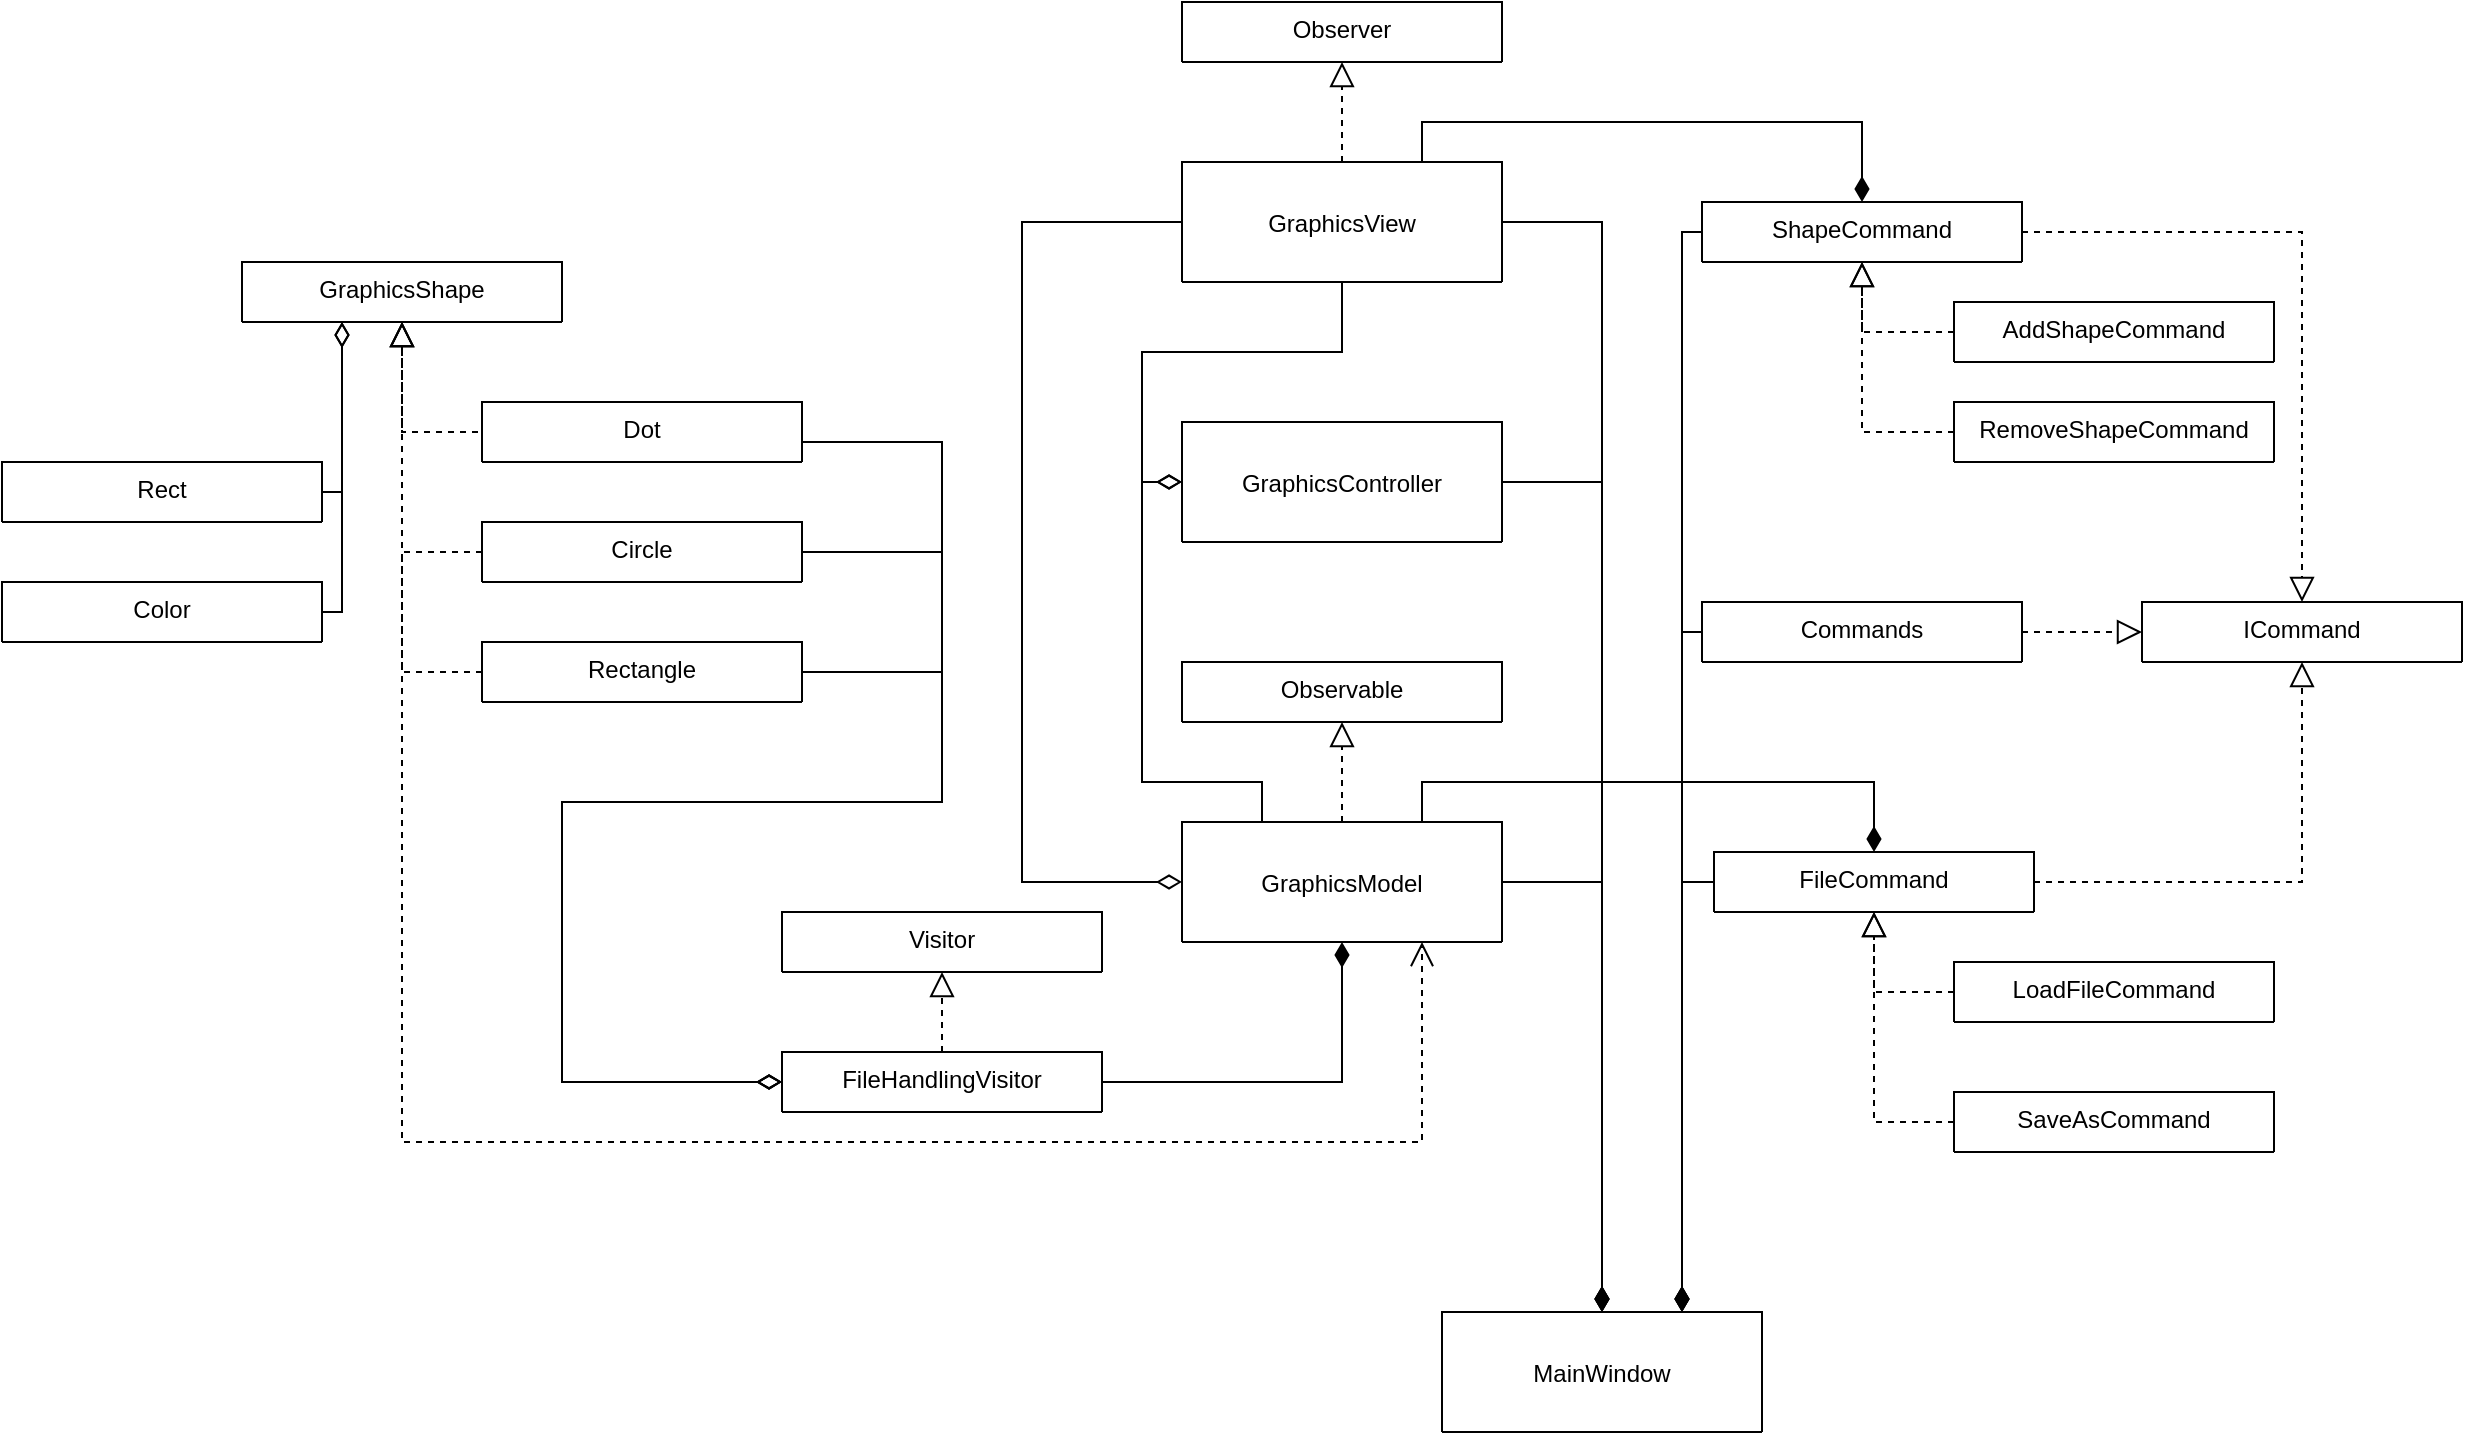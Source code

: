 <mxfile version="14.8.4" type="github">
  <diagram id="C5RBs43oDa-KdzZeNtuy" name="Page-1">
    <mxGraphModel dx="1673" dy="2111" grid="1" gridSize="10" guides="1" tooltips="1" connect="1" arrows="1" fold="1" page="1" pageScale="1" pageWidth="827" pageHeight="1169" math="0" shadow="0">
      <root>
        <mxCell id="WIyWlLk6GJQsqaUBKTNV-0" />
        <mxCell id="WIyWlLk6GJQsqaUBKTNV-1" parent="WIyWlLk6GJQsqaUBKTNV-0" />
        <mxCell id="zkfFHV4jXpPFQw0GAbJ--13" value="GraphicsShape" style="swimlane;fontStyle=0;align=center;verticalAlign=top;childLayout=stackLayout;horizontal=1;startSize=88;horizontalStack=0;resizeParent=1;resizeLast=0;collapsible=1;marginBottom=0;rounded=0;shadow=0;strokeWidth=1;" parent="WIyWlLk6GJQsqaUBKTNV-1" vertex="1">
          <mxGeometry x="340" y="30" width="160" height="30" as="geometry">
            <mxRectangle x="340" y="380" width="170" height="26" as="alternateBounds" />
          </mxGeometry>
        </mxCell>
        <mxCell id="LPZnfpVyv1bswas0fNOc-4" style="edgeStyle=orthogonalEdgeStyle;rounded=0;orthogonalLoop=1;jettySize=auto;html=1;exitX=1;exitY=0.5;exitDx=0;exitDy=0;entryX=0.5;entryY=1;entryDx=0;entryDy=0;endSize=10;endArrow=block;endFill=0;dashed=1;" edge="1" parent="WIyWlLk6GJQsqaUBKTNV-1" source="LPZnfpVyv1bswas0fNOc-0" target="zkfFHV4jXpPFQw0GAbJ--13">
          <mxGeometry relative="1" as="geometry">
            <Array as="points">
              <mxPoint x="420" y="115" />
            </Array>
          </mxGeometry>
        </mxCell>
        <mxCell id="LPZnfpVyv1bswas0fNOc-118" style="edgeStyle=orthogonalEdgeStyle;rounded=0;orthogonalLoop=1;jettySize=auto;html=1;entryX=0;entryY=0.5;entryDx=0;entryDy=0;endArrow=diamondThin;endFill=0;endSize=10;exitX=1;exitY=0.5;exitDx=0;exitDy=0;" edge="1" parent="WIyWlLk6GJQsqaUBKTNV-1" source="LPZnfpVyv1bswas0fNOc-2" target="LPZnfpVyv1bswas0fNOc-93">
          <mxGeometry relative="1" as="geometry">
            <Array as="points">
              <mxPoint x="690" y="235" />
              <mxPoint x="690" y="300" />
              <mxPoint x="500" y="300" />
              <mxPoint x="500" y="440" />
            </Array>
          </mxGeometry>
        </mxCell>
        <mxCell id="LPZnfpVyv1bswas0fNOc-0" value="Dot" style="swimlane;fontStyle=0;align=center;verticalAlign=top;childLayout=stackLayout;horizontal=1;startSize=88;horizontalStack=0;resizeParent=1;resizeLast=0;collapsible=1;marginBottom=0;rounded=0;shadow=0;strokeWidth=1;" vertex="1" parent="WIyWlLk6GJQsqaUBKTNV-1">
          <mxGeometry x="460" y="100" width="160" height="30" as="geometry">
            <mxRectangle x="340" y="380" width="170" height="26" as="alternateBounds" />
          </mxGeometry>
        </mxCell>
        <mxCell id="LPZnfpVyv1bswas0fNOc-5" style="edgeStyle=orthogonalEdgeStyle;rounded=0;orthogonalLoop=1;jettySize=auto;html=1;exitX=0;exitY=0.5;exitDx=0;exitDy=0;endSize=10;endArrow=block;endFill=0;dashed=1;" edge="1" parent="WIyWlLk6GJQsqaUBKTNV-1" source="LPZnfpVyv1bswas0fNOc-1">
          <mxGeometry relative="1" as="geometry">
            <mxPoint x="420" y="60" as="targetPoint" />
            <Array as="points">
              <mxPoint x="420" y="175" />
            </Array>
          </mxGeometry>
        </mxCell>
        <mxCell id="LPZnfpVyv1bswas0fNOc-117" style="edgeStyle=orthogonalEdgeStyle;rounded=0;orthogonalLoop=1;jettySize=auto;html=1;entryX=0;entryY=0.5;entryDx=0;entryDy=0;endArrow=diamondThin;endFill=0;endSize=10;exitX=1;exitY=0.5;exitDx=0;exitDy=0;" edge="1" parent="WIyWlLk6GJQsqaUBKTNV-1" source="LPZnfpVyv1bswas0fNOc-1" target="LPZnfpVyv1bswas0fNOc-93">
          <mxGeometry relative="1" as="geometry">
            <Array as="points">
              <mxPoint x="690" y="175" />
              <mxPoint x="690" y="300" />
              <mxPoint x="500" y="300" />
              <mxPoint x="500" y="440" />
            </Array>
          </mxGeometry>
        </mxCell>
        <mxCell id="LPZnfpVyv1bswas0fNOc-1" value="Circle" style="swimlane;fontStyle=0;align=center;verticalAlign=top;childLayout=stackLayout;horizontal=1;startSize=88;horizontalStack=0;resizeParent=1;resizeLast=0;collapsible=1;marginBottom=0;rounded=0;shadow=0;strokeWidth=1;" vertex="1" parent="WIyWlLk6GJQsqaUBKTNV-1">
          <mxGeometry x="460" y="160" width="160" height="30" as="geometry">
            <mxRectangle x="340" y="380" width="170" height="26" as="alternateBounds" />
          </mxGeometry>
        </mxCell>
        <mxCell id="LPZnfpVyv1bswas0fNOc-6" style="edgeStyle=orthogonalEdgeStyle;rounded=0;orthogonalLoop=1;jettySize=auto;html=1;exitX=0;exitY=0.5;exitDx=0;exitDy=0;endSize=10;endArrow=block;endFill=0;dashed=1;" edge="1" parent="WIyWlLk6GJQsqaUBKTNV-1" source="LPZnfpVyv1bswas0fNOc-2">
          <mxGeometry relative="1" as="geometry">
            <mxPoint x="420" y="60" as="targetPoint" />
            <Array as="points">
              <mxPoint x="420" y="235" />
            </Array>
          </mxGeometry>
        </mxCell>
        <mxCell id="LPZnfpVyv1bswas0fNOc-116" style="edgeStyle=orthogonalEdgeStyle;rounded=0;orthogonalLoop=1;jettySize=auto;html=1;endArrow=diamondThin;endFill=0;endSize=10;exitX=1;exitY=0.5;exitDx=0;exitDy=0;entryX=0;entryY=0.5;entryDx=0;entryDy=0;" edge="1" parent="WIyWlLk6GJQsqaUBKTNV-1" source="LPZnfpVyv1bswas0fNOc-0" target="LPZnfpVyv1bswas0fNOc-93">
          <mxGeometry relative="1" as="geometry">
            <mxPoint x="570" y="145" as="sourcePoint" />
            <mxPoint x="470" y="450" as="targetPoint" />
            <Array as="points">
              <mxPoint x="620" y="120" />
              <mxPoint x="690" y="120" />
              <mxPoint x="690" y="300" />
              <mxPoint x="500" y="300" />
              <mxPoint x="500" y="440" />
            </Array>
          </mxGeometry>
        </mxCell>
        <mxCell id="LPZnfpVyv1bswas0fNOc-2" value="Rectangle" style="swimlane;fontStyle=0;align=center;verticalAlign=top;childLayout=stackLayout;horizontal=1;startSize=88;horizontalStack=0;resizeParent=1;resizeLast=0;collapsible=1;marginBottom=0;rounded=0;shadow=0;strokeWidth=1;" vertex="1" parent="WIyWlLk6GJQsqaUBKTNV-1">
          <mxGeometry x="460" y="220" width="160" height="30" as="geometry">
            <mxRectangle x="340" y="380" width="170" height="26" as="alternateBounds" />
          </mxGeometry>
        </mxCell>
        <mxCell id="LPZnfpVyv1bswas0fNOc-111" style="edgeStyle=orthogonalEdgeStyle;rounded=0;orthogonalLoop=1;jettySize=auto;html=1;endArrow=diamondThin;endFill=0;endSize=10;" edge="1" parent="WIyWlLk6GJQsqaUBKTNV-1" source="LPZnfpVyv1bswas0fNOc-7">
          <mxGeometry relative="1" as="geometry">
            <mxPoint x="390" y="60" as="targetPoint" />
            <Array as="points">
              <mxPoint x="390" y="145" />
            </Array>
          </mxGeometry>
        </mxCell>
        <mxCell id="LPZnfpVyv1bswas0fNOc-7" value="Rect" style="swimlane;fontStyle=0;align=center;verticalAlign=top;childLayout=stackLayout;horizontal=1;startSize=88;horizontalStack=0;resizeParent=1;resizeLast=0;collapsible=1;marginBottom=0;rounded=0;shadow=0;strokeWidth=1;" vertex="1" parent="WIyWlLk6GJQsqaUBKTNV-1">
          <mxGeometry x="220" y="130" width="160" height="30" as="geometry">
            <mxRectangle x="340" y="380" width="170" height="26" as="alternateBounds" />
          </mxGeometry>
        </mxCell>
        <mxCell id="LPZnfpVyv1bswas0fNOc-110" style="edgeStyle=orthogonalEdgeStyle;rounded=0;orthogonalLoop=1;jettySize=auto;html=1;endArrow=diamondThin;endFill=0;endSize=10;" edge="1" parent="WIyWlLk6GJQsqaUBKTNV-1" source="LPZnfpVyv1bswas0fNOc-8">
          <mxGeometry relative="1" as="geometry">
            <mxPoint x="390" y="60" as="targetPoint" />
            <Array as="points">
              <mxPoint x="390" y="205" />
            </Array>
          </mxGeometry>
        </mxCell>
        <mxCell id="LPZnfpVyv1bswas0fNOc-8" value="Color" style="swimlane;fontStyle=0;align=center;verticalAlign=top;childLayout=stackLayout;horizontal=1;startSize=88;horizontalStack=0;resizeParent=1;resizeLast=0;collapsible=1;marginBottom=0;rounded=0;shadow=0;strokeWidth=1;" vertex="1" parent="WIyWlLk6GJQsqaUBKTNV-1">
          <mxGeometry x="220" y="190" width="160" height="30" as="geometry">
            <mxRectangle x="340" y="380" width="170" height="26" as="alternateBounds" />
          </mxGeometry>
        </mxCell>
        <mxCell id="LPZnfpVyv1bswas0fNOc-20" style="edgeStyle=orthogonalEdgeStyle;rounded=0;orthogonalLoop=1;jettySize=auto;html=1;exitX=1;exitY=0.5;exitDx=0;exitDy=0;entryX=0.5;entryY=0;entryDx=0;entryDy=0;endArrow=diamondThin;endFill=1;endSize=10;" edge="1" parent="WIyWlLk6GJQsqaUBKTNV-1" source="LPZnfpVyv1bswas0fNOc-11" target="LPZnfpVyv1bswas0fNOc-12">
          <mxGeometry relative="1" as="geometry" />
        </mxCell>
        <mxCell id="LPZnfpVyv1bswas0fNOc-77" style="edgeStyle=orthogonalEdgeStyle;rounded=0;orthogonalLoop=1;jettySize=auto;html=1;exitX=0.75;exitY=0;exitDx=0;exitDy=0;entryX=0.5;entryY=0;entryDx=0;entryDy=0;endArrow=diamondThin;endFill=1;endSize=10;" edge="1" parent="WIyWlLk6GJQsqaUBKTNV-1" source="LPZnfpVyv1bswas0fNOc-11" target="LPZnfpVyv1bswas0fNOc-21">
          <mxGeometry relative="1" as="geometry" />
        </mxCell>
        <mxCell id="LPZnfpVyv1bswas0fNOc-89" style="edgeStyle=orthogonalEdgeStyle;rounded=0;orthogonalLoop=1;jettySize=auto;html=1;entryX=0.5;entryY=1;entryDx=0;entryDy=0;endArrow=block;endFill=0;endSize=10;dashed=1;" edge="1" parent="WIyWlLk6GJQsqaUBKTNV-1" source="LPZnfpVyv1bswas0fNOc-11" target="LPZnfpVyv1bswas0fNOc-83">
          <mxGeometry relative="1" as="geometry" />
        </mxCell>
        <mxCell id="LPZnfpVyv1bswas0fNOc-113" style="edgeStyle=orthogonalEdgeStyle;rounded=0;orthogonalLoop=1;jettySize=auto;html=1;entryX=0;entryY=0.5;entryDx=0;entryDy=0;endArrow=diamondThin;endFill=0;endSize=10;exitX=0.25;exitY=0;exitDx=0;exitDy=0;" edge="1" parent="WIyWlLk6GJQsqaUBKTNV-1" source="LPZnfpVyv1bswas0fNOc-11" target="LPZnfpVyv1bswas0fNOc-13">
          <mxGeometry relative="1" as="geometry">
            <Array as="points">
              <mxPoint x="850" y="290" />
              <mxPoint x="790" y="290" />
              <mxPoint x="790" y="140" />
            </Array>
          </mxGeometry>
        </mxCell>
        <mxCell id="LPZnfpVyv1bswas0fNOc-11" value="GraphicsModel" style="swimlane;fontStyle=0;align=center;verticalAlign=middle;childLayout=stackLayout;horizontal=1;startSize=88;horizontalStack=0;resizeParent=1;resizeLast=0;collapsible=1;marginBottom=0;rounded=0;shadow=0;strokeWidth=1;" vertex="1" parent="WIyWlLk6GJQsqaUBKTNV-1">
          <mxGeometry x="810" y="310" width="160" height="60" as="geometry">
            <mxRectangle x="340" y="380" width="170" height="26" as="alternateBounds" />
          </mxGeometry>
        </mxCell>
        <mxCell id="LPZnfpVyv1bswas0fNOc-12" value="MainWindow" style="swimlane;fontStyle=0;align=center;verticalAlign=middle;childLayout=stackLayout;horizontal=1;startSize=88;horizontalStack=0;resizeParent=1;resizeLast=0;collapsible=1;marginBottom=0;rounded=0;shadow=0;strokeWidth=1;" vertex="1" parent="WIyWlLk6GJQsqaUBKTNV-1">
          <mxGeometry x="940" y="555" width="160" height="60" as="geometry">
            <mxRectangle x="340" y="380" width="170" height="26" as="alternateBounds" />
          </mxGeometry>
        </mxCell>
        <mxCell id="LPZnfpVyv1bswas0fNOc-19" style="edgeStyle=orthogonalEdgeStyle;rounded=0;orthogonalLoop=1;jettySize=auto;html=1;exitX=1;exitY=0.5;exitDx=0;exitDy=0;entryX=0.5;entryY=0;entryDx=0;entryDy=0;endArrow=diamondThin;endFill=1;endSize=10;" edge="1" parent="WIyWlLk6GJQsqaUBKTNV-1" source="LPZnfpVyv1bswas0fNOc-13" target="LPZnfpVyv1bswas0fNOc-12">
          <mxGeometry relative="1" as="geometry" />
        </mxCell>
        <mxCell id="LPZnfpVyv1bswas0fNOc-13" value="GraphicsController" style="swimlane;fontStyle=0;align=center;verticalAlign=middle;childLayout=stackLayout;horizontal=1;startSize=88;horizontalStack=0;resizeParent=1;resizeLast=0;collapsible=1;marginBottom=0;rounded=0;shadow=0;strokeWidth=1;" vertex="1" parent="WIyWlLk6GJQsqaUBKTNV-1">
          <mxGeometry x="810" y="110" width="160" height="60" as="geometry">
            <mxRectangle x="340" y="380" width="170" height="26" as="alternateBounds" />
          </mxGeometry>
        </mxCell>
        <mxCell id="LPZnfpVyv1bswas0fNOc-18" style="edgeStyle=orthogonalEdgeStyle;rounded=0;orthogonalLoop=1;jettySize=auto;html=1;exitX=1;exitY=0.5;exitDx=0;exitDy=0;entryX=0.5;entryY=0;entryDx=0;entryDy=0;endArrow=diamondThin;endFill=1;endSize=10;" edge="1" parent="WIyWlLk6GJQsqaUBKTNV-1" source="LPZnfpVyv1bswas0fNOc-14" target="LPZnfpVyv1bswas0fNOc-12">
          <mxGeometry relative="1" as="geometry" />
        </mxCell>
        <mxCell id="LPZnfpVyv1bswas0fNOc-76" style="edgeStyle=orthogonalEdgeStyle;rounded=0;orthogonalLoop=1;jettySize=auto;html=1;exitX=0.75;exitY=0;exitDx=0;exitDy=0;entryX=0.5;entryY=0;entryDx=0;entryDy=0;endArrow=diamondThin;endFill=1;endSize=10;" edge="1" parent="WIyWlLk6GJQsqaUBKTNV-1" source="LPZnfpVyv1bswas0fNOc-14" target="LPZnfpVyv1bswas0fNOc-22">
          <mxGeometry relative="1" as="geometry" />
        </mxCell>
        <mxCell id="LPZnfpVyv1bswas0fNOc-84" style="edgeStyle=orthogonalEdgeStyle;rounded=0;orthogonalLoop=1;jettySize=auto;html=1;entryX=0.5;entryY=1;entryDx=0;entryDy=0;endArrow=block;endFill=0;endSize=10;dashed=1;" edge="1" parent="WIyWlLk6GJQsqaUBKTNV-1" source="LPZnfpVyv1bswas0fNOc-14" target="LPZnfpVyv1bswas0fNOc-82">
          <mxGeometry relative="1" as="geometry" />
        </mxCell>
        <mxCell id="LPZnfpVyv1bswas0fNOc-90" style="edgeStyle=orthogonalEdgeStyle;rounded=0;orthogonalLoop=1;jettySize=auto;html=1;entryX=0;entryY=0.5;entryDx=0;entryDy=0;endArrow=diamondThin;endFill=0;endSize=10;" edge="1" parent="WIyWlLk6GJQsqaUBKTNV-1" source="LPZnfpVyv1bswas0fNOc-14" target="LPZnfpVyv1bswas0fNOc-11">
          <mxGeometry relative="1" as="geometry">
            <Array as="points">
              <mxPoint x="730" y="10" />
              <mxPoint x="730" y="340" />
            </Array>
          </mxGeometry>
        </mxCell>
        <mxCell id="LPZnfpVyv1bswas0fNOc-114" style="edgeStyle=orthogonalEdgeStyle;rounded=0;orthogonalLoop=1;jettySize=auto;html=1;entryX=0;entryY=0.5;entryDx=0;entryDy=0;endArrow=diamondThin;endFill=0;endSize=10;" edge="1" parent="WIyWlLk6GJQsqaUBKTNV-1" source="LPZnfpVyv1bswas0fNOc-14" target="LPZnfpVyv1bswas0fNOc-13">
          <mxGeometry relative="1" as="geometry" />
        </mxCell>
        <mxCell id="LPZnfpVyv1bswas0fNOc-14" value="GraphicsView" style="swimlane;fontStyle=0;align=center;verticalAlign=middle;childLayout=stackLayout;horizontal=1;startSize=88;horizontalStack=0;resizeParent=1;resizeLast=0;collapsible=1;marginBottom=0;rounded=0;shadow=0;strokeWidth=1;" vertex="1" parent="WIyWlLk6GJQsqaUBKTNV-1">
          <mxGeometry x="810" y="-20" width="160" height="60" as="geometry">
            <mxRectangle x="340" y="380" width="170" height="26" as="alternateBounds" />
          </mxGeometry>
        </mxCell>
        <mxCell id="LPZnfpVyv1bswas0fNOc-74" style="edgeStyle=orthogonalEdgeStyle;rounded=0;orthogonalLoop=1;jettySize=auto;html=1;exitX=1;exitY=0.5;exitDx=0;exitDy=0;entryX=0.5;entryY=1;entryDx=0;entryDy=0;endArrow=block;endFill=0;endSize=10;dashed=1;" edge="1" parent="WIyWlLk6GJQsqaUBKTNV-1" source="LPZnfpVyv1bswas0fNOc-21" target="LPZnfpVyv1bswas0fNOc-24">
          <mxGeometry relative="1" as="geometry" />
        </mxCell>
        <mxCell id="LPZnfpVyv1bswas0fNOc-80" style="edgeStyle=orthogonalEdgeStyle;rounded=0;orthogonalLoop=1;jettySize=auto;html=1;exitX=0;exitY=0.5;exitDx=0;exitDy=0;entryX=0.75;entryY=0;entryDx=0;entryDy=0;endArrow=diamondThin;endFill=1;endSize=10;" edge="1" parent="WIyWlLk6GJQsqaUBKTNV-1" source="LPZnfpVyv1bswas0fNOc-21" target="LPZnfpVyv1bswas0fNOc-12">
          <mxGeometry relative="1" as="geometry">
            <Array as="points">
              <mxPoint x="1060" y="340" />
            </Array>
          </mxGeometry>
        </mxCell>
        <mxCell id="LPZnfpVyv1bswas0fNOc-21" value="FileCommand" style="swimlane;fontStyle=0;align=center;verticalAlign=top;childLayout=stackLayout;horizontal=1;startSize=88;horizontalStack=0;resizeParent=1;resizeLast=0;collapsible=1;marginBottom=0;rounded=0;shadow=0;strokeWidth=1;" vertex="1" parent="WIyWlLk6GJQsqaUBKTNV-1">
          <mxGeometry x="1076" y="325" width="160" height="30" as="geometry">
            <mxRectangle x="340" y="380" width="170" height="26" as="alternateBounds" />
          </mxGeometry>
        </mxCell>
        <mxCell id="LPZnfpVyv1bswas0fNOc-72" style="edgeStyle=orthogonalEdgeStyle;rounded=0;orthogonalLoop=1;jettySize=auto;html=1;exitX=1;exitY=0.5;exitDx=0;exitDy=0;entryX=0.5;entryY=0;entryDx=0;entryDy=0;endArrow=block;endFill=0;endSize=10;dashed=1;" edge="1" parent="WIyWlLk6GJQsqaUBKTNV-1" source="LPZnfpVyv1bswas0fNOc-22" target="LPZnfpVyv1bswas0fNOc-24">
          <mxGeometry relative="1" as="geometry" />
        </mxCell>
        <mxCell id="LPZnfpVyv1bswas0fNOc-78" style="edgeStyle=orthogonalEdgeStyle;rounded=0;orthogonalLoop=1;jettySize=auto;html=1;exitX=0;exitY=0.5;exitDx=0;exitDy=0;entryX=0.75;entryY=0;entryDx=0;entryDy=0;endArrow=diamondThin;endFill=1;endSize=10;" edge="1" parent="WIyWlLk6GJQsqaUBKTNV-1" source="LPZnfpVyv1bswas0fNOc-22" target="LPZnfpVyv1bswas0fNOc-12">
          <mxGeometry relative="1" as="geometry">
            <Array as="points">
              <mxPoint x="1060" y="15" />
            </Array>
          </mxGeometry>
        </mxCell>
        <mxCell id="LPZnfpVyv1bswas0fNOc-22" value="ShapeCommand" style="swimlane;fontStyle=0;align=center;verticalAlign=top;childLayout=stackLayout;horizontal=1;startSize=88;horizontalStack=0;resizeParent=1;resizeLast=0;collapsible=1;marginBottom=0;rounded=0;shadow=0;strokeWidth=1;" vertex="1" parent="WIyWlLk6GJQsqaUBKTNV-1">
          <mxGeometry x="1070" width="160" height="30" as="geometry">
            <mxRectangle x="340" y="380" width="170" height="26" as="alternateBounds" />
          </mxGeometry>
        </mxCell>
        <mxCell id="LPZnfpVyv1bswas0fNOc-73" style="edgeStyle=orthogonalEdgeStyle;rounded=0;orthogonalLoop=1;jettySize=auto;html=1;exitX=1;exitY=0.5;exitDx=0;exitDy=0;entryX=0;entryY=0.5;entryDx=0;entryDy=0;endArrow=block;endFill=0;endSize=10;dashed=1;" edge="1" parent="WIyWlLk6GJQsqaUBKTNV-1" source="LPZnfpVyv1bswas0fNOc-23" target="LPZnfpVyv1bswas0fNOc-24">
          <mxGeometry relative="1" as="geometry" />
        </mxCell>
        <mxCell id="LPZnfpVyv1bswas0fNOc-81" style="edgeStyle=orthogonalEdgeStyle;rounded=0;orthogonalLoop=1;jettySize=auto;html=1;entryX=0.75;entryY=0;entryDx=0;entryDy=0;endArrow=diamondThin;endFill=1;endSize=10;" edge="1" parent="WIyWlLk6GJQsqaUBKTNV-1" source="LPZnfpVyv1bswas0fNOc-23" target="LPZnfpVyv1bswas0fNOc-12">
          <mxGeometry relative="1" as="geometry">
            <Array as="points">
              <mxPoint x="1060" y="215" />
            </Array>
          </mxGeometry>
        </mxCell>
        <mxCell id="LPZnfpVyv1bswas0fNOc-23" value="Commands" style="swimlane;fontStyle=0;align=center;verticalAlign=top;childLayout=stackLayout;horizontal=1;startSize=88;horizontalStack=0;resizeParent=1;resizeLast=0;collapsible=1;marginBottom=0;rounded=0;shadow=0;strokeWidth=1;" vertex="1" parent="WIyWlLk6GJQsqaUBKTNV-1">
          <mxGeometry x="1070" y="200" width="160" height="30" as="geometry">
            <mxRectangle x="340" y="380" width="170" height="26" as="alternateBounds" />
          </mxGeometry>
        </mxCell>
        <mxCell id="LPZnfpVyv1bswas0fNOc-24" value="ICommand" style="swimlane;fontStyle=0;align=center;verticalAlign=top;childLayout=stackLayout;horizontal=1;startSize=88;horizontalStack=0;resizeParent=1;resizeLast=0;collapsible=1;marginBottom=0;rounded=0;shadow=0;strokeWidth=1;" vertex="1" parent="WIyWlLk6GJQsqaUBKTNV-1">
          <mxGeometry x="1290" y="200" width="160" height="30" as="geometry">
            <mxRectangle x="340" y="380" width="170" height="26" as="alternateBounds" />
          </mxGeometry>
        </mxCell>
        <mxCell id="LPZnfpVyv1bswas0fNOc-41" style="edgeStyle=orthogonalEdgeStyle;rounded=0;orthogonalLoop=1;jettySize=auto;html=1;exitX=0;exitY=0.5;exitDx=0;exitDy=0;entryX=0.5;entryY=1;entryDx=0;entryDy=0;dashed=1;endArrow=block;endFill=0;endSize=10;" edge="1" parent="WIyWlLk6GJQsqaUBKTNV-1" source="LPZnfpVyv1bswas0fNOc-30" target="LPZnfpVyv1bswas0fNOc-22">
          <mxGeometry relative="1" as="geometry" />
        </mxCell>
        <mxCell id="LPZnfpVyv1bswas0fNOc-30" value="AddShapeCommand" style="swimlane;fontStyle=0;align=center;verticalAlign=top;childLayout=stackLayout;horizontal=1;startSize=88;horizontalStack=0;resizeParent=1;resizeLast=0;collapsible=1;marginBottom=0;rounded=0;shadow=0;strokeWidth=1;" vertex="1" parent="WIyWlLk6GJQsqaUBKTNV-1">
          <mxGeometry x="1196" y="50" width="160" height="30" as="geometry">
            <mxRectangle x="340" y="380" width="170" height="26" as="alternateBounds" />
          </mxGeometry>
        </mxCell>
        <mxCell id="LPZnfpVyv1bswas0fNOc-40" style="edgeStyle=orthogonalEdgeStyle;rounded=0;orthogonalLoop=1;jettySize=auto;html=1;exitX=0;exitY=0.5;exitDx=0;exitDy=0;entryX=0.5;entryY=1;entryDx=0;entryDy=0;dashed=1;endArrow=block;endFill=0;endSize=10;" edge="1" parent="WIyWlLk6GJQsqaUBKTNV-1" source="LPZnfpVyv1bswas0fNOc-31" target="LPZnfpVyv1bswas0fNOc-22">
          <mxGeometry relative="1" as="geometry" />
        </mxCell>
        <mxCell id="LPZnfpVyv1bswas0fNOc-31" value="RemoveShapeCommand" style="swimlane;fontStyle=0;align=center;verticalAlign=top;childLayout=stackLayout;horizontal=1;startSize=88;horizontalStack=0;resizeParent=1;resizeLast=0;collapsible=1;marginBottom=0;rounded=0;shadow=0;strokeWidth=1;" vertex="1" parent="WIyWlLk6GJQsqaUBKTNV-1">
          <mxGeometry x="1196" y="100" width="160" height="30" as="geometry">
            <mxRectangle x="340" y="380" width="170" height="26" as="alternateBounds" />
          </mxGeometry>
        </mxCell>
        <mxCell id="LPZnfpVyv1bswas0fNOc-71" style="edgeStyle=orthogonalEdgeStyle;rounded=0;orthogonalLoop=1;jettySize=auto;html=1;entryX=0.5;entryY=1;entryDx=0;entryDy=0;endArrow=block;endFill=0;endSize=10;dashed=1;" edge="1" parent="WIyWlLk6GJQsqaUBKTNV-1" source="LPZnfpVyv1bswas0fNOc-33" target="LPZnfpVyv1bswas0fNOc-21">
          <mxGeometry relative="1" as="geometry">
            <Array as="points">
              <mxPoint x="1156" y="460" />
            </Array>
          </mxGeometry>
        </mxCell>
        <mxCell id="LPZnfpVyv1bswas0fNOc-33" value="SaveAsCommand" style="swimlane;fontStyle=0;align=center;verticalAlign=top;childLayout=stackLayout;horizontal=1;startSize=88;horizontalStack=0;resizeParent=1;resizeLast=0;collapsible=1;marginBottom=0;rounded=0;shadow=0;strokeWidth=1;" vertex="1" parent="WIyWlLk6GJQsqaUBKTNV-1">
          <mxGeometry x="1196" y="445" width="160" height="30" as="geometry">
            <mxRectangle x="340" y="380" width="170" height="26" as="alternateBounds" />
          </mxGeometry>
        </mxCell>
        <mxCell id="LPZnfpVyv1bswas0fNOc-70" style="edgeStyle=orthogonalEdgeStyle;rounded=0;orthogonalLoop=1;jettySize=auto;html=1;entryX=0.5;entryY=1;entryDx=0;entryDy=0;endArrow=block;endFill=0;endSize=10;dashed=1;" edge="1" parent="WIyWlLk6GJQsqaUBKTNV-1" source="LPZnfpVyv1bswas0fNOc-32" target="LPZnfpVyv1bswas0fNOc-21">
          <mxGeometry relative="1" as="geometry">
            <Array as="points">
              <mxPoint x="1156" y="395" />
            </Array>
          </mxGeometry>
        </mxCell>
        <mxCell id="LPZnfpVyv1bswas0fNOc-32" value="LoadFileCommand" style="swimlane;fontStyle=0;align=center;verticalAlign=top;childLayout=stackLayout;horizontal=1;startSize=88;horizontalStack=0;resizeParent=1;resizeLast=0;collapsible=1;marginBottom=0;rounded=0;shadow=0;strokeWidth=1;" vertex="1" parent="WIyWlLk6GJQsqaUBKTNV-1">
          <mxGeometry x="1196" y="380" width="160" height="30" as="geometry">
            <mxRectangle x="340" y="380" width="170" height="26" as="alternateBounds" />
          </mxGeometry>
        </mxCell>
        <mxCell id="LPZnfpVyv1bswas0fNOc-82" value="Observer" style="swimlane;fontStyle=0;align=center;verticalAlign=top;childLayout=stackLayout;horizontal=1;startSize=88;horizontalStack=0;resizeParent=1;resizeLast=0;collapsible=1;marginBottom=0;rounded=0;shadow=0;strokeWidth=1;" vertex="1" parent="WIyWlLk6GJQsqaUBKTNV-1">
          <mxGeometry x="810" y="-100" width="160" height="30" as="geometry">
            <mxRectangle x="340" y="380" width="170" height="26" as="alternateBounds" />
          </mxGeometry>
        </mxCell>
        <mxCell id="LPZnfpVyv1bswas0fNOc-83" value="Observable" style="swimlane;fontStyle=0;align=center;verticalAlign=top;childLayout=stackLayout;horizontal=1;startSize=88;horizontalStack=0;resizeParent=1;resizeLast=0;collapsible=1;marginBottom=0;rounded=0;shadow=0;strokeWidth=1;" vertex="1" parent="WIyWlLk6GJQsqaUBKTNV-1">
          <mxGeometry x="810" y="230" width="160" height="30" as="geometry">
            <mxRectangle x="340" y="380" width="170" height="26" as="alternateBounds" />
          </mxGeometry>
        </mxCell>
        <mxCell id="LPZnfpVyv1bswas0fNOc-96" style="edgeStyle=orthogonalEdgeStyle;rounded=0;orthogonalLoop=1;jettySize=auto;html=1;entryX=0.5;entryY=1;entryDx=0;entryDy=0;dashed=1;endArrow=block;endFill=0;endSize=10;" edge="1" parent="WIyWlLk6GJQsqaUBKTNV-1" source="LPZnfpVyv1bswas0fNOc-93" target="LPZnfpVyv1bswas0fNOc-95">
          <mxGeometry relative="1" as="geometry" />
        </mxCell>
        <mxCell id="LPZnfpVyv1bswas0fNOc-97" style="edgeStyle=orthogonalEdgeStyle;rounded=0;orthogonalLoop=1;jettySize=auto;html=1;entryX=0.5;entryY=1;entryDx=0;entryDy=0;endArrow=diamondThin;endFill=1;endSize=10;exitX=1;exitY=0.5;exitDx=0;exitDy=0;" edge="1" parent="WIyWlLk6GJQsqaUBKTNV-1" source="LPZnfpVyv1bswas0fNOc-93" target="LPZnfpVyv1bswas0fNOc-11">
          <mxGeometry relative="1" as="geometry">
            <Array as="points">
              <mxPoint x="890" y="440" />
            </Array>
          </mxGeometry>
        </mxCell>
        <mxCell id="LPZnfpVyv1bswas0fNOc-93" value="FileHandlingVisitor" style="swimlane;fontStyle=0;align=center;verticalAlign=top;childLayout=stackLayout;horizontal=1;startSize=88;horizontalStack=0;resizeParent=1;resizeLast=0;collapsible=1;marginBottom=0;rounded=0;shadow=0;strokeWidth=1;" vertex="1" parent="WIyWlLk6GJQsqaUBKTNV-1">
          <mxGeometry x="610" y="425" width="160" height="30" as="geometry">
            <mxRectangle x="340" y="380" width="170" height="26" as="alternateBounds" />
          </mxGeometry>
        </mxCell>
        <mxCell id="LPZnfpVyv1bswas0fNOc-95" value="Visitor" style="swimlane;fontStyle=0;align=center;verticalAlign=top;childLayout=stackLayout;horizontal=1;startSize=88;horizontalStack=0;resizeParent=1;resizeLast=0;collapsible=1;marginBottom=0;rounded=0;shadow=0;strokeWidth=1;" vertex="1" parent="WIyWlLk6GJQsqaUBKTNV-1">
          <mxGeometry x="610" y="355" width="160" height="30" as="geometry">
            <mxRectangle x="340" y="380" width="170" height="26" as="alternateBounds" />
          </mxGeometry>
        </mxCell>
        <mxCell id="LPZnfpVyv1bswas0fNOc-115" style="edgeStyle=orthogonalEdgeStyle;rounded=0;orthogonalLoop=1;jettySize=auto;html=1;endArrow=open;endFill=0;endSize=10;dashed=1;entryX=0.75;entryY=1;entryDx=0;entryDy=0;exitX=0;exitY=0.5;exitDx=0;exitDy=0;" edge="1" parent="WIyWlLk6GJQsqaUBKTNV-1" source="LPZnfpVyv1bswas0fNOc-1" target="LPZnfpVyv1bswas0fNOc-11">
          <mxGeometry relative="1" as="geometry">
            <mxPoint x="600" y="190" as="sourcePoint" />
            <mxPoint x="950" y="440" as="targetPoint" />
            <Array as="points">
              <mxPoint x="420" y="175" />
              <mxPoint x="420" y="470" />
              <mxPoint x="930" y="470" />
            </Array>
          </mxGeometry>
        </mxCell>
      </root>
    </mxGraphModel>
  </diagram>
</mxfile>
